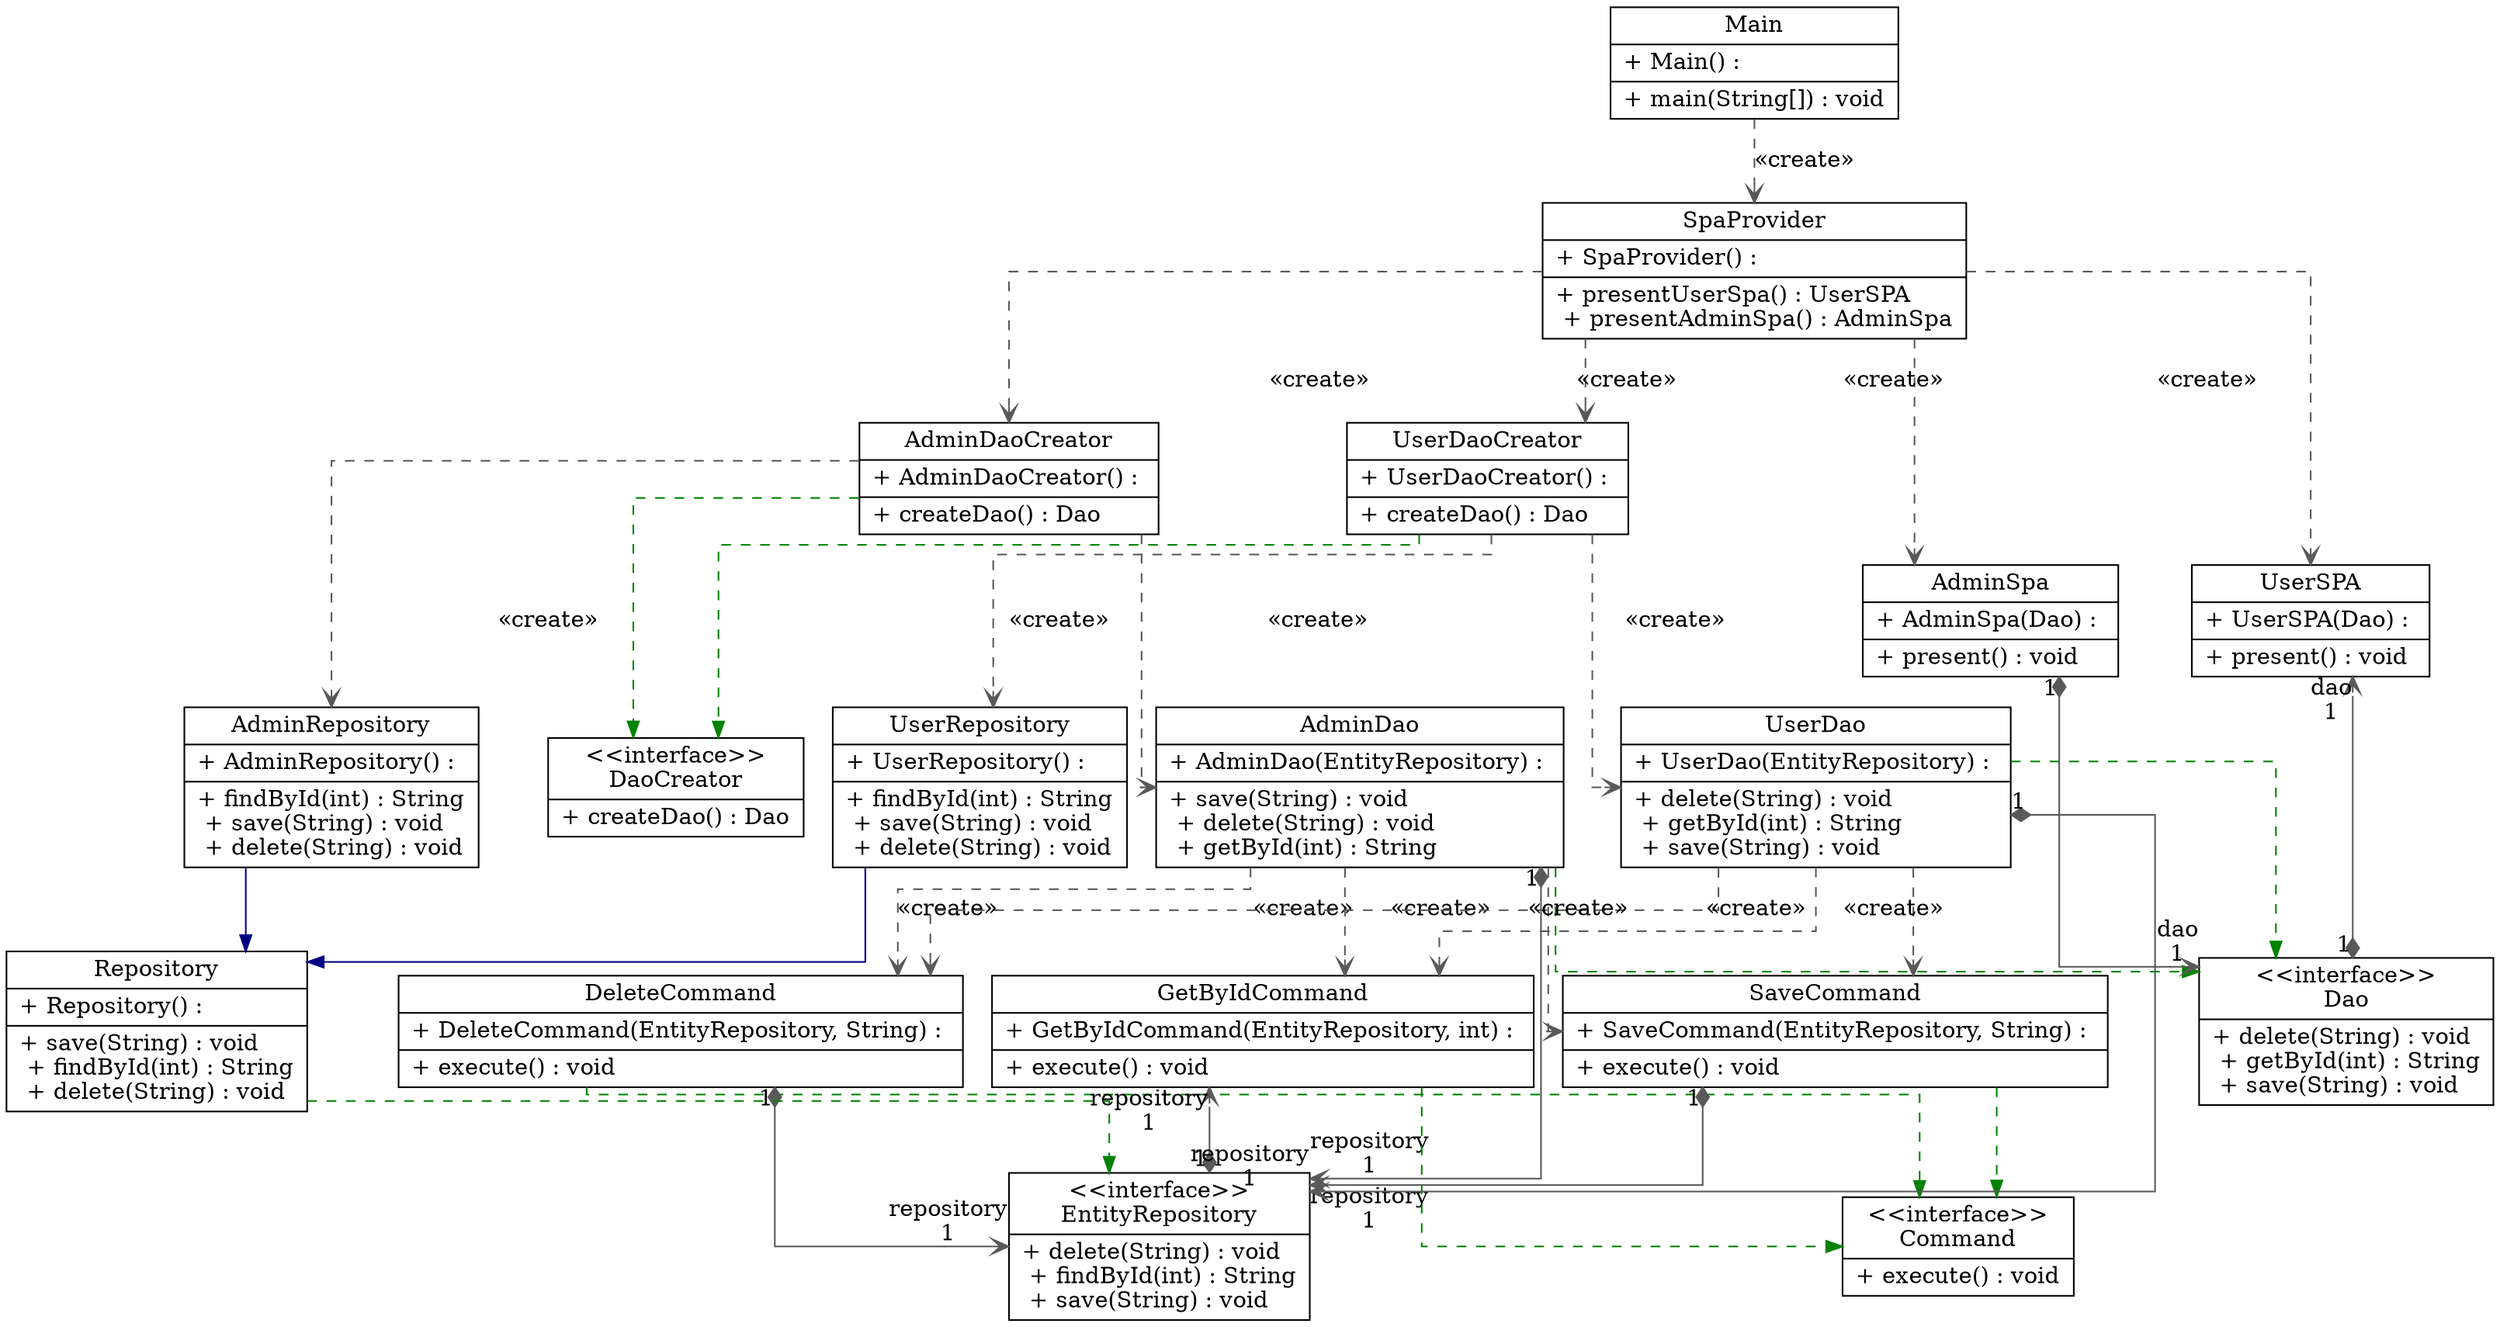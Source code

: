 digraph "src" {

splines  = ortho;
fontname = "Inconsolata";

node [colorscheme = ylgnbu4];
edge [colorscheme = dark28, dir = both];

AdminDao         [shape = record, pos = "7.901,5.479!"     , label = "{ AdminDao | + AdminDao(EntityRepository) : \l|+ save(String) : void\l + delete(String) : void\l + getById(int) : String\l }"];
AdminDaoCreator  [shape = record, pos = "7.444,1.735!"     , label = "{ AdminDaoCreator | + AdminDaoCreator() : \l|+ createDao() : Dao\l }"];
AdminRepository  [shape = record, pos = "-1.982,3.255!"    , label = "{ AdminRepository | + AdminRepository() : \l|+ findById(int) : String\l + save(String) : void\l + delete(String) : void\l }"];
AdminSpa         [shape = record, pos = "10.618,-0.402!"   , label = "{ AdminSpa | + AdminSpa(Dao) : \l|+ present() : void\l }"];
Command          [shape = record, pos = "14.244,8.701!"    , label = "{ \<\<interface\>\>\nCommand | + execute() : void\l }"];
Dao              [shape = record, pos = "12.023,5.313!"    , label = "{ \<\<interface\>\>\nDao | + delete(String) : void\l + getById(int) : String\l + save(String) : void\l }"];
DaoCreator       [shape = record, pos = "6.089,3.255!"     , label = "{ \<\<interface\>\>\nDaoCreator | + createDao() : Dao\l }"];
DeleteCommand    [shape = record, pos = "8.486,10.340!"    , label = "{ DeleteCommand | + DeleteCommand(EntityRepository, String) : \l|+ execute() : void\l }"];
EntityRepository [shape = record, pos = "-0.465,7.595!"    , label = "{ \<\<interface\>\>\nEntityRepository | + delete(String) : void\l + findById(int) : String\l + save(String) : void\l }"];
GetByIdCommand   [shape = record, pos = "8.639,8.867!"     , label = "{ GetByIdCommand | + GetByIdCommand(EntityRepository, int) : \l|+ execute() : void\l }"];
Main             [shape = record, pos = "5.999,-2.412!"    , label = "{ Main | + Main() : \l|+ main(String[]) : void\l }"];
Repository       [shape = record, pos = "-0.437,5.268!"    , label = "{ Repository | + Repository() : \l|+ save(String) : void\l + findById(int) : String\l + delete(String) : void\l }"];
SaveCommand      [shape = record, pos = "8.486,11.990!"    , label = "{ SaveCommand | + SaveCommand(EntityRepository, String) : \l|+ execute() : void\l }"];
SpaProvider      [shape = record, pos = "5.589,-0.583!"    , label = "{ SpaProvider | + SpaProvider() : \l|+ presentUserSpa() : UserSPA\l + presentAdminSpa() : AdminSpa\l }"];
UserDao          [shape = record, pos = "3.947,5.560!"     , label = "{ UserDao | + UserDao(EntityRepository) : \l|+ delete(String) : void\l + getById(int) : String\l + save(String) : void\l }"];
UserDaoCreator   [shape = record, pos = "4.477,1.735!"     , label = "{ UserDaoCreator | + UserDaoCreator() : \l|+ createDao() : Dao\l }"];
UserRepository   [shape = record, pos = "0.934,3.255!"     , label = "{ UserRepository | + UserRepository() : \l|+ findById(int) : String\l + save(String) : void\l + delete(String) : void\l }"];
UserSPA          [shape = record, pos = "10.701,-1.620!"   , label = "{ UserSPA | + UserSPA(Dao) : \l|+ present() : void\l }"];

AdminDao         -> Dao              [color = "#008200", style = dashed, arrowtail = none    , arrowhead = normal  , taillabel = "", label = "", headlabel = ""];
AdminDao         -> DeleteCommand    [color = "#595959", style = dashed, arrowtail = none    , arrowhead = vee     , taillabel = "", label = "«create»", headlabel = ""];
AdminDao         -> EntityRepository [color = "#595959", style = solid , arrowtail = diamond , arrowhead = vee     , taillabel = "1", label = "", headlabel = "repository\n1"];
AdminDao         -> GetByIdCommand   [color = "#595959", style = dashed, arrowtail = none    , arrowhead = vee     , taillabel = "", label = "«create»", headlabel = ""];
AdminDao         -> SaveCommand      [color = "#595959", style = dashed, arrowtail = none    , arrowhead = vee     , taillabel = "", label = "«create»", headlabel = ""];
AdminDaoCreator  -> AdminDao         [color = "#595959", style = dashed, arrowtail = none    , arrowhead = vee     , taillabel = "", label = "«create»", headlabel = ""];
AdminDaoCreator  -> AdminRepository  [color = "#595959", style = dashed, arrowtail = none    , arrowhead = vee     , taillabel = "", label = "«create»", headlabel = ""];
AdminDaoCreator  -> DaoCreator       [color = "#008200", style = dashed, arrowtail = none    , arrowhead = normal  , taillabel = "", label = "", headlabel = ""];
AdminRepository  -> Repository       [color = "#000082", style = solid , arrowtail = none    , arrowhead = normal  , taillabel = "", label = "", headlabel = ""];
AdminSpa         -> Dao              [color = "#595959", style = solid , arrowtail = diamond , arrowhead = vee     , taillabel = "1", label = "", headlabel = "dao\n1"];
DeleteCommand    -> Command          [color = "#008200", style = dashed, arrowtail = none    , arrowhead = normal  , taillabel = "", label = "", headlabel = ""];
DeleteCommand    -> EntityRepository [color = "#595959", style = solid , arrowtail = diamond , arrowhead = vee     , taillabel = "1", label = "", headlabel = "repository\n1"];
GetByIdCommand   -> Command          [color = "#008200", style = dashed, arrowtail = none    , arrowhead = normal  , taillabel = "", label = "", headlabel = ""];
GetByIdCommand   -> EntityRepository [color = "#595959", style = solid , arrowtail = diamond , arrowhead = vee     , taillabel = "1", label = "", headlabel = "repository\n1"];
Main             -> SpaProvider      [color = "#595959", style = dashed, arrowtail = none    , arrowhead = vee     , taillabel = "", label = "«create»", headlabel = ""];
Repository       -> EntityRepository [color = "#008200", style = dashed, arrowtail = none    , arrowhead = normal  , taillabel = "", label = "", headlabel = ""];
SaveCommand      -> Command          [color = "#008200", style = dashed, arrowtail = none    , arrowhead = normal  , taillabel = "", label = "", headlabel = ""];
SaveCommand      -> EntityRepository [color = "#595959", style = solid , arrowtail = diamond , arrowhead = vee     , taillabel = "1", label = "", headlabel = "repository\n1"];
SpaProvider      -> AdminDaoCreator  [color = "#595959", style = dashed, arrowtail = none    , arrowhead = vee     , taillabel = "", label = "«create»", headlabel = ""];
SpaProvider      -> AdminSpa         [color = "#595959", style = dashed, arrowtail = none    , arrowhead = vee     , taillabel = "", label = "«create»", headlabel = ""];
SpaProvider      -> UserDaoCreator   [color = "#595959", style = dashed, arrowtail = none    , arrowhead = vee     , taillabel = "", label = "«create»", headlabel = ""];
SpaProvider      -> UserSPA          [color = "#595959", style = dashed, arrowtail = none    , arrowhead = vee     , taillabel = "", label = "«create»", headlabel = ""];
UserDao          -> Dao              [color = "#008200", style = dashed, arrowtail = none    , arrowhead = normal  , taillabel = "", label = "", headlabel = ""];
UserDao          -> DeleteCommand    [color = "#595959", style = dashed, arrowtail = none    , arrowhead = vee     , taillabel = "", label = "«create»", headlabel = ""];
UserDao          -> EntityRepository [color = "#595959", style = solid , arrowtail = diamond , arrowhead = vee     , taillabel = "1", label = "", headlabel = "repository\n1"];
UserDao          -> GetByIdCommand   [color = "#595959", style = dashed, arrowtail = none    , arrowhead = vee     , taillabel = "", label = "«create»", headlabel = ""];
UserDao          -> SaveCommand      [color = "#595959", style = dashed, arrowtail = none    , arrowhead = vee     , taillabel = "", label = "«create»", headlabel = ""];
UserDaoCreator   -> DaoCreator       [color = "#008200", style = dashed, arrowtail = none    , arrowhead = normal  , taillabel = "", label = "", headlabel = ""];
UserDaoCreator   -> UserDao          [color = "#595959", style = dashed, arrowtail = none    , arrowhead = vee     , taillabel = "", label = "«create»", headlabel = ""];
UserDaoCreator   -> UserRepository   [color = "#595959", style = dashed, arrowtail = none    , arrowhead = vee     , taillabel = "", label = "«create»", headlabel = ""];
UserRepository   -> Repository       [color = "#000082", style = solid , arrowtail = none    , arrowhead = normal  , taillabel = "", label = "", headlabel = ""];
UserSPA          -> Dao              [color = "#595959", style = solid , arrowtail = diamond , arrowhead = vee     , taillabel = "1", label = "", headlabel = "dao\n1"];

}
